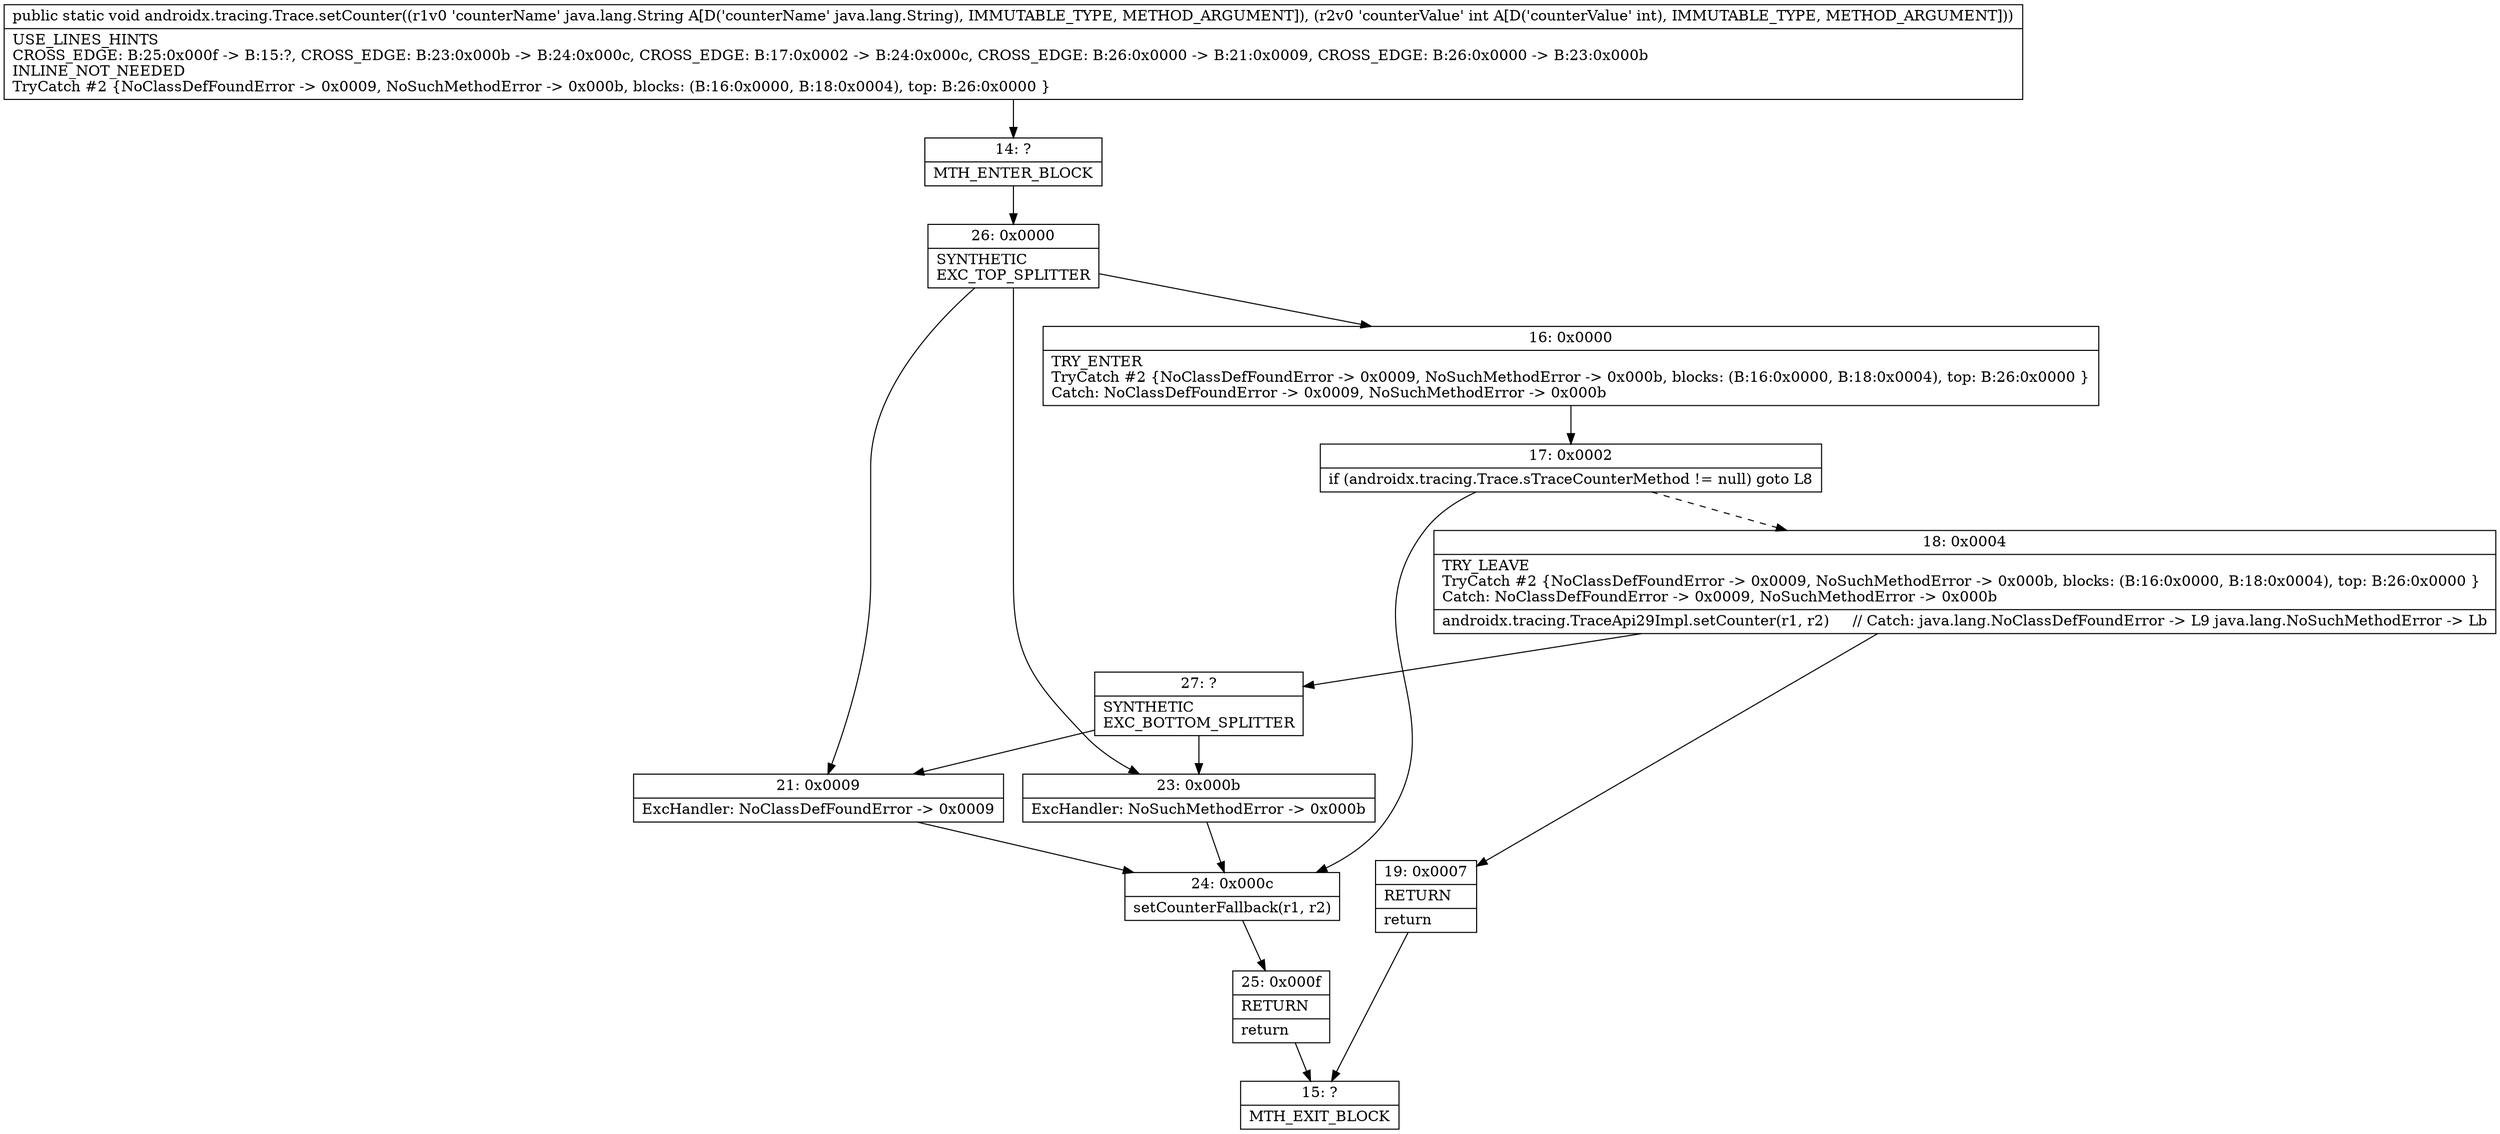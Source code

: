 digraph "CFG forandroidx.tracing.Trace.setCounter(Ljava\/lang\/String;I)V" {
Node_14 [shape=record,label="{14\:\ ?|MTH_ENTER_BLOCK\l}"];
Node_26 [shape=record,label="{26\:\ 0x0000|SYNTHETIC\lEXC_TOP_SPLITTER\l}"];
Node_16 [shape=record,label="{16\:\ 0x0000|TRY_ENTER\lTryCatch #2 \{NoClassDefFoundError \-\> 0x0009, NoSuchMethodError \-\> 0x000b, blocks: (B:16:0x0000, B:18:0x0004), top: B:26:0x0000 \}\lCatch: NoClassDefFoundError \-\> 0x0009, NoSuchMethodError \-\> 0x000b\l}"];
Node_17 [shape=record,label="{17\:\ 0x0002|if (androidx.tracing.Trace.sTraceCounterMethod != null) goto L8\l}"];
Node_18 [shape=record,label="{18\:\ 0x0004|TRY_LEAVE\lTryCatch #2 \{NoClassDefFoundError \-\> 0x0009, NoSuchMethodError \-\> 0x000b, blocks: (B:16:0x0000, B:18:0x0004), top: B:26:0x0000 \}\lCatch: NoClassDefFoundError \-\> 0x0009, NoSuchMethodError \-\> 0x000b\l|androidx.tracing.TraceApi29Impl.setCounter(r1, r2)     \/\/ Catch: java.lang.NoClassDefFoundError \-\> L9 java.lang.NoSuchMethodError \-\> Lb\l}"];
Node_19 [shape=record,label="{19\:\ 0x0007|RETURN\l|return\l}"];
Node_15 [shape=record,label="{15\:\ ?|MTH_EXIT_BLOCK\l}"];
Node_27 [shape=record,label="{27\:\ ?|SYNTHETIC\lEXC_BOTTOM_SPLITTER\l}"];
Node_24 [shape=record,label="{24\:\ 0x000c|setCounterFallback(r1, r2)\l}"];
Node_25 [shape=record,label="{25\:\ 0x000f|RETURN\l|return\l}"];
Node_21 [shape=record,label="{21\:\ 0x0009|ExcHandler: NoClassDefFoundError \-\> 0x0009\l}"];
Node_23 [shape=record,label="{23\:\ 0x000b|ExcHandler: NoSuchMethodError \-\> 0x000b\l}"];
MethodNode[shape=record,label="{public static void androidx.tracing.Trace.setCounter((r1v0 'counterName' java.lang.String A[D('counterName' java.lang.String), IMMUTABLE_TYPE, METHOD_ARGUMENT]), (r2v0 'counterValue' int A[D('counterValue' int), IMMUTABLE_TYPE, METHOD_ARGUMENT]))  | USE_LINES_HINTS\lCROSS_EDGE: B:25:0x000f \-\> B:15:?, CROSS_EDGE: B:23:0x000b \-\> B:24:0x000c, CROSS_EDGE: B:17:0x0002 \-\> B:24:0x000c, CROSS_EDGE: B:26:0x0000 \-\> B:21:0x0009, CROSS_EDGE: B:26:0x0000 \-\> B:23:0x000b\lINLINE_NOT_NEEDED\lTryCatch #2 \{NoClassDefFoundError \-\> 0x0009, NoSuchMethodError \-\> 0x000b, blocks: (B:16:0x0000, B:18:0x0004), top: B:26:0x0000 \}\l}"];
MethodNode -> Node_14;Node_14 -> Node_26;
Node_26 -> Node_16;
Node_26 -> Node_21;
Node_26 -> Node_23;
Node_16 -> Node_17;
Node_17 -> Node_18[style=dashed];
Node_17 -> Node_24;
Node_18 -> Node_19;
Node_18 -> Node_27;
Node_19 -> Node_15;
Node_27 -> Node_21;
Node_27 -> Node_23;
Node_24 -> Node_25;
Node_25 -> Node_15;
Node_21 -> Node_24;
Node_23 -> Node_24;
}

